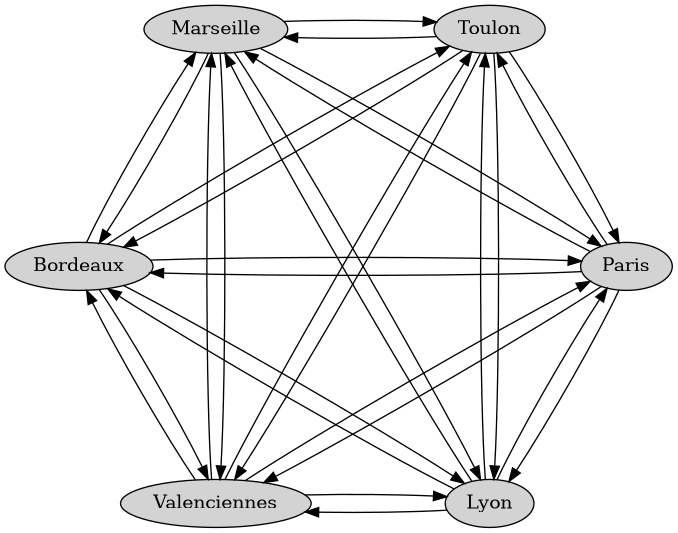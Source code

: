 @startuml
digraph graph3 {

  node [style=filled];
  layout = circo;
  Lyon -> Paris;
  Lyon -> Bordeaux;
  Lyon -> Marseille;
  Lyon -> Toulon;
  Lyon -> Valenciennes;

  Paris -> Bordeaux;
  Paris -> Marseille;
  Paris -> Toulon;
  Paris -> Valenciennes;
  Paris -> Lyon;

  Bordeaux -> Paris;
  Bordeaux -> Lyon;
  Bordeaux -> Marseille;
  Bordeaux -> Toulon;
  Bordeaux -> Valenciennes;

  Marseille -> Paris;
  Marseille -> Lyon;
  Marseille -> Bordeaux;
  Marseille -> Toulon;
  Marseille -> Valenciennes;

  Toulon -> Paris;
  Toulon -> Lyon;
  Toulon -> Bordeaux;
  Toulon -> Marseille;
  Toulon -> Valenciennes;

  Valenciennes -> Paris;
  Valenciennes -> Lyon;
  Valenciennes -> Bordeaux;
  Valenciennes -> Marseille;
  Valenciennes -> Toulon;
}
@enduml
